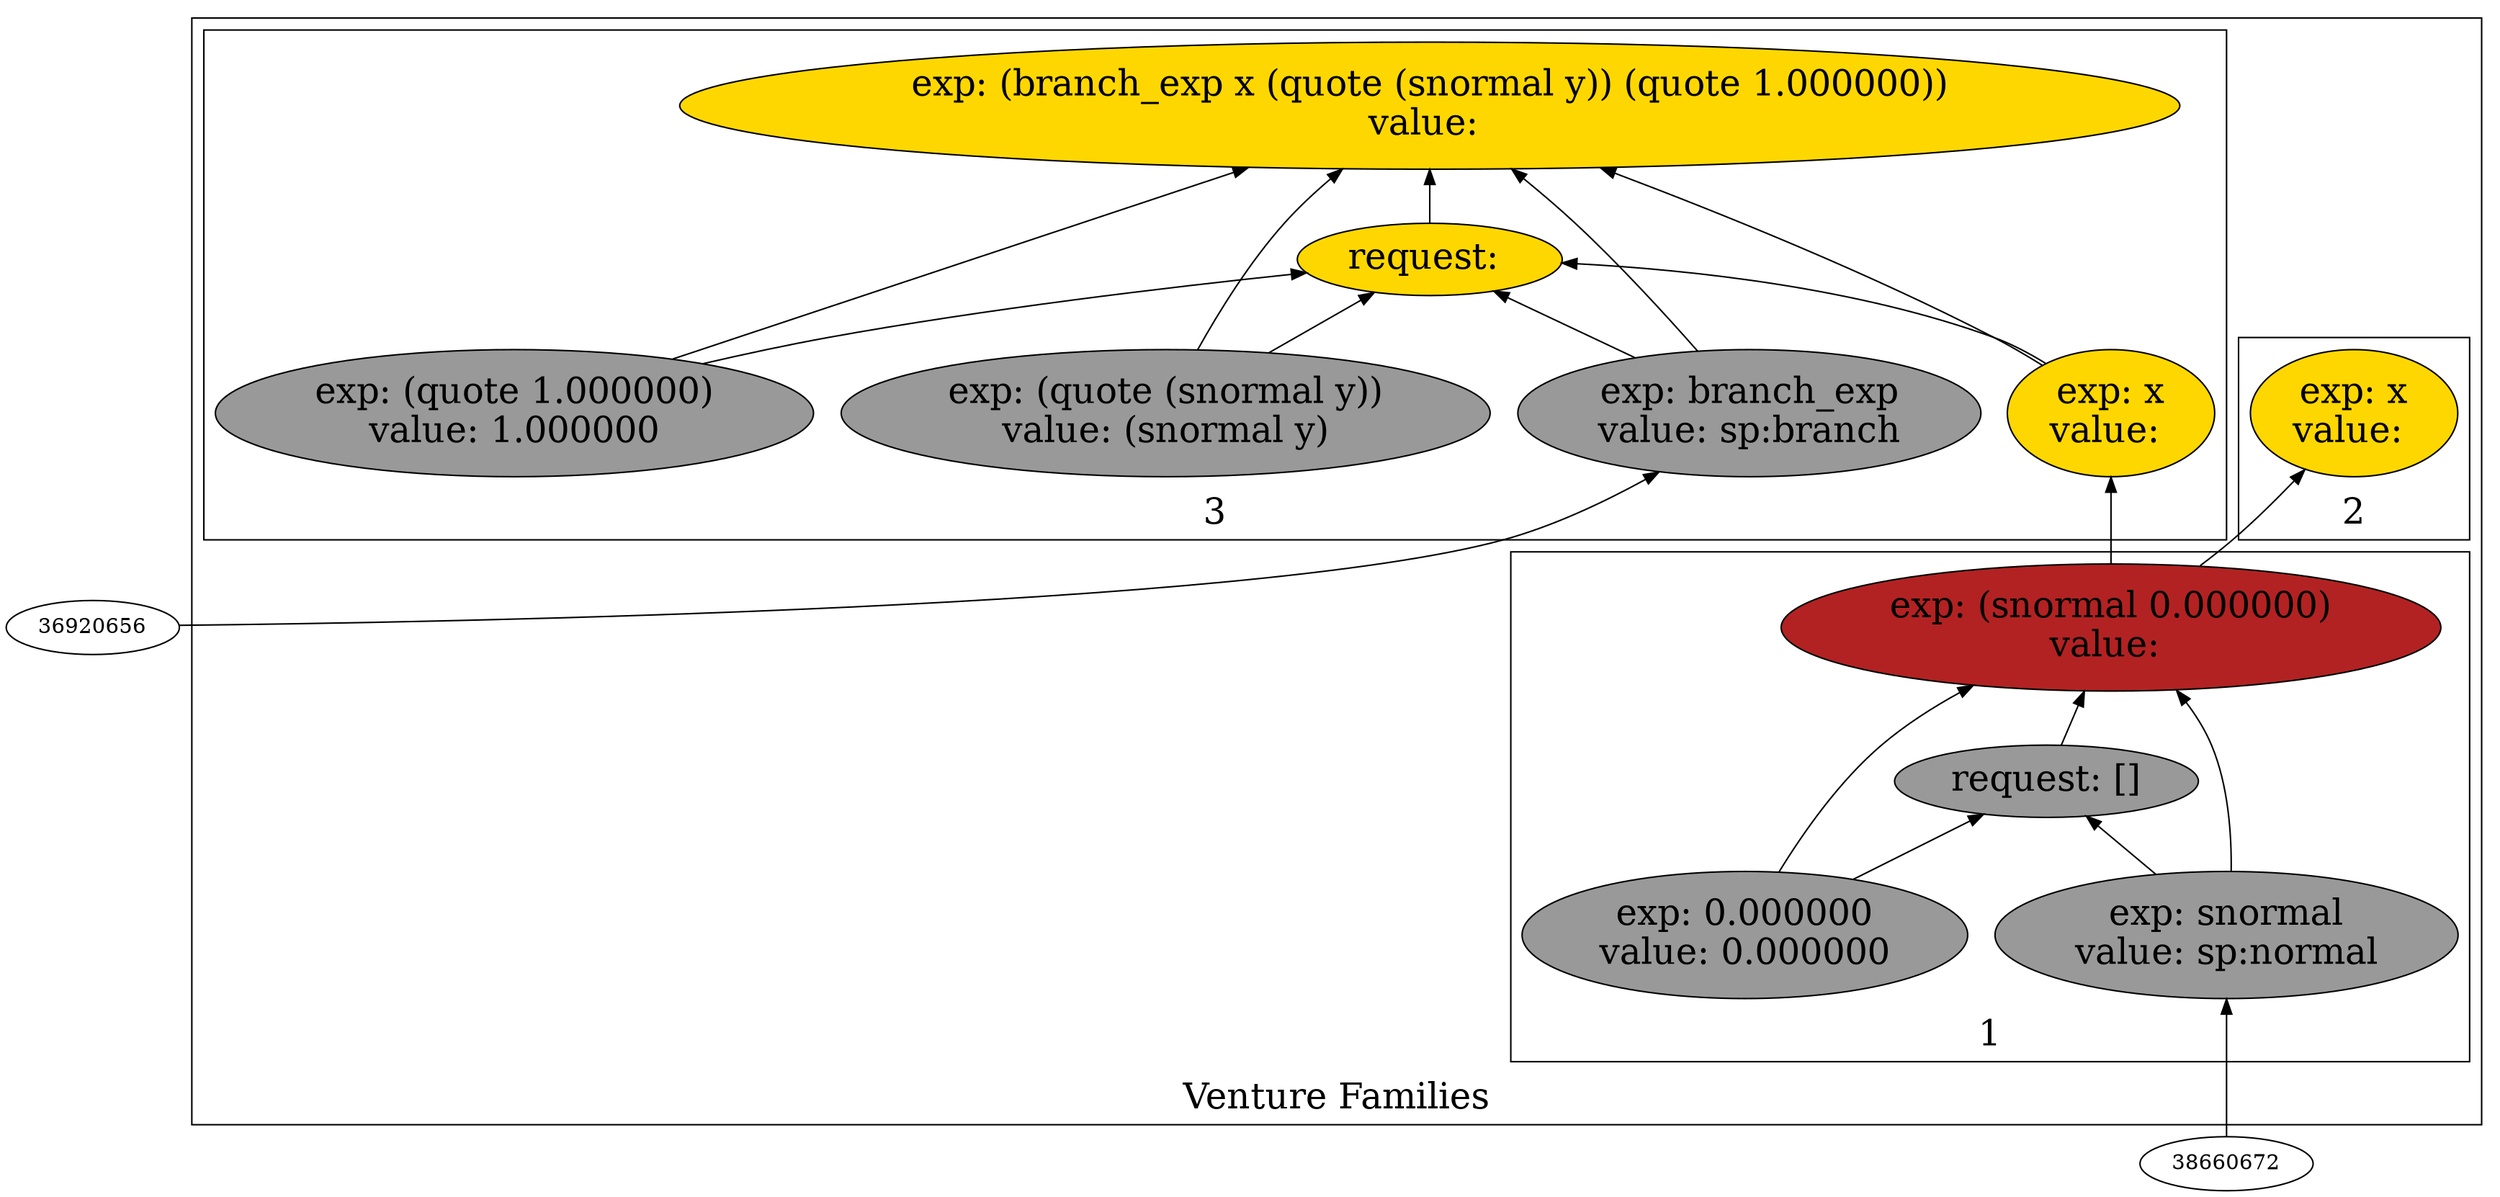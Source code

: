 digraph {
rankdir=BT
fontsize=24
subgraph cluster1 {
label="Venture Families"
subgraph cluster2 {
label="1"
"36919568"["fillcolor"="firebrick" "fontsize"="24" "label"="exp: (snormal 0.000000)\nvalue: " "shape"="ellipse" "style"="filled" ]
"38700016"["fillcolor"="grey60" "fontsize"="24" "label"="request: []" "shape"="ellipse" "style"="filled" ]
"33092592"["fillcolor"="grey60" "fontsize"="24" "label"="exp: snormal\nvalue: sp:normal" "shape"="ellipse" "style"="filled" ]
"33936992"["fillcolor"="grey60" "fontsize"="24" "label"="exp: 0.000000\nvalue: 0.000000" "shape"="ellipse" "style"="filled" ]
}

subgraph cluster3 {
label="2"
"33943744"["fillcolor"="gold" "fontsize"="24" "label"="exp: x\nvalue: " "shape"="ellipse" "style"="filled" ]
}

subgraph cluster4 {
label="3"
"29656560"["fillcolor"="gold" "fontsize"="24" "label"="exp: (branch_exp x (quote (snormal y)) (quote 1.000000))\nvalue: " "shape"="ellipse" "style"="filled" ]
"34036272"["fillcolor"="gold" "fontsize"="24" "label"="request: " "shape"="ellipse" "style"="filled" ]
"31341232"["fillcolor"="grey60" "fontsize"="24" "label"="exp: branch_exp\nvalue: sp:branch" "shape"="ellipse" "style"="filled" ]
"31328816"["fillcolor"="gold" "fontsize"="24" "label"="exp: x\nvalue: " "shape"="ellipse" "style"="filled" ]
"30868272"["fillcolor"="grey60" "fontsize"="24" "label"="exp: (quote (snormal y))\nvalue: (snormal y)" "shape"="ellipse" "style"="filled" ]
"30415904"["fillcolor"="grey60" "fontsize"="24" "label"="exp: (quote 1.000000)\nvalue: 1.000000" "shape"="ellipse" "style"="filled" ]
}

}

"31341232" -> "29656560"["arrowhead"="normal" "color"="black" "constraint"="true" "style"="solid" ]
"31341232" -> "34036272"["arrowhead"="normal" "color"="black" "constraint"="true" "style"="solid" ]
"36920656" -> "31341232"["arrowhead"="normal" "color"="black" "constraint"="true" "style"="solid" ]
"31328816" -> "29656560"["arrowhead"="normal" "color"="black" "constraint"="true" "style"="solid" ]
"31328816" -> "34036272"["arrowhead"="normal" "color"="black" "constraint"="true" "style"="solid" ]
"36919568" -> "31328816"["arrowhead"="normal" "color"="black" "constraint"="true" "style"="solid" ]
"30868272" -> "29656560"["arrowhead"="normal" "color"="black" "constraint"="true" "style"="solid" ]
"30868272" -> "34036272"["arrowhead"="normal" "color"="black" "constraint"="true" "style"="solid" ]
"30415904" -> "29656560"["arrowhead"="normal" "color"="black" "constraint"="true" "style"="solid" ]
"30415904" -> "34036272"["arrowhead"="normal" "color"="black" "constraint"="true" "style"="solid" ]
"34036272" -> "29656560"["arrowhead"="normal" "color"="black" "constraint"="true" "style"="solid" ]
"36919568" -> "33943744"["arrowhead"="normal" "color"="black" "constraint"="true" "style"="solid" ]
"33092592" -> "36919568"["arrowhead"="normal" "color"="black" "constraint"="true" "style"="solid" ]
"33092592" -> "38700016"["arrowhead"="normal" "color"="black" "constraint"="true" "style"="solid" ]
"38660672" -> "33092592"["arrowhead"="normal" "color"="black" "constraint"="true" "style"="solid" ]
"33936992" -> "36919568"["arrowhead"="normal" "color"="black" "constraint"="true" "style"="solid" ]
"33936992" -> "38700016"["arrowhead"="normal" "color"="black" "constraint"="true" "style"="solid" ]
"38700016" -> "36919568"["arrowhead"="normal" "color"="black" "constraint"="true" "style"="solid" ]

}